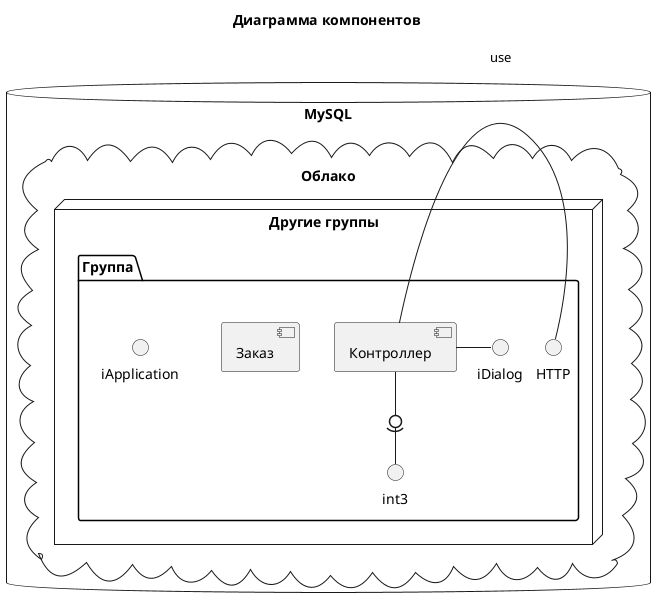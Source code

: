 @startuml
title Диаграмма компонентов

database MySQL{
cloud Облако {
    node "Другие группы"{ 
        package Группа {
            component [Заказ] as comp1

            component [Контроллер] as comp2
            () "iDialog" as int1
            () "iApplication" as int2
            interface HTTP

            comp2 -right- HTTP :use
            comp2 -right- int1
            comp2 -0)- int3
        }
    }
}
}
@enduml